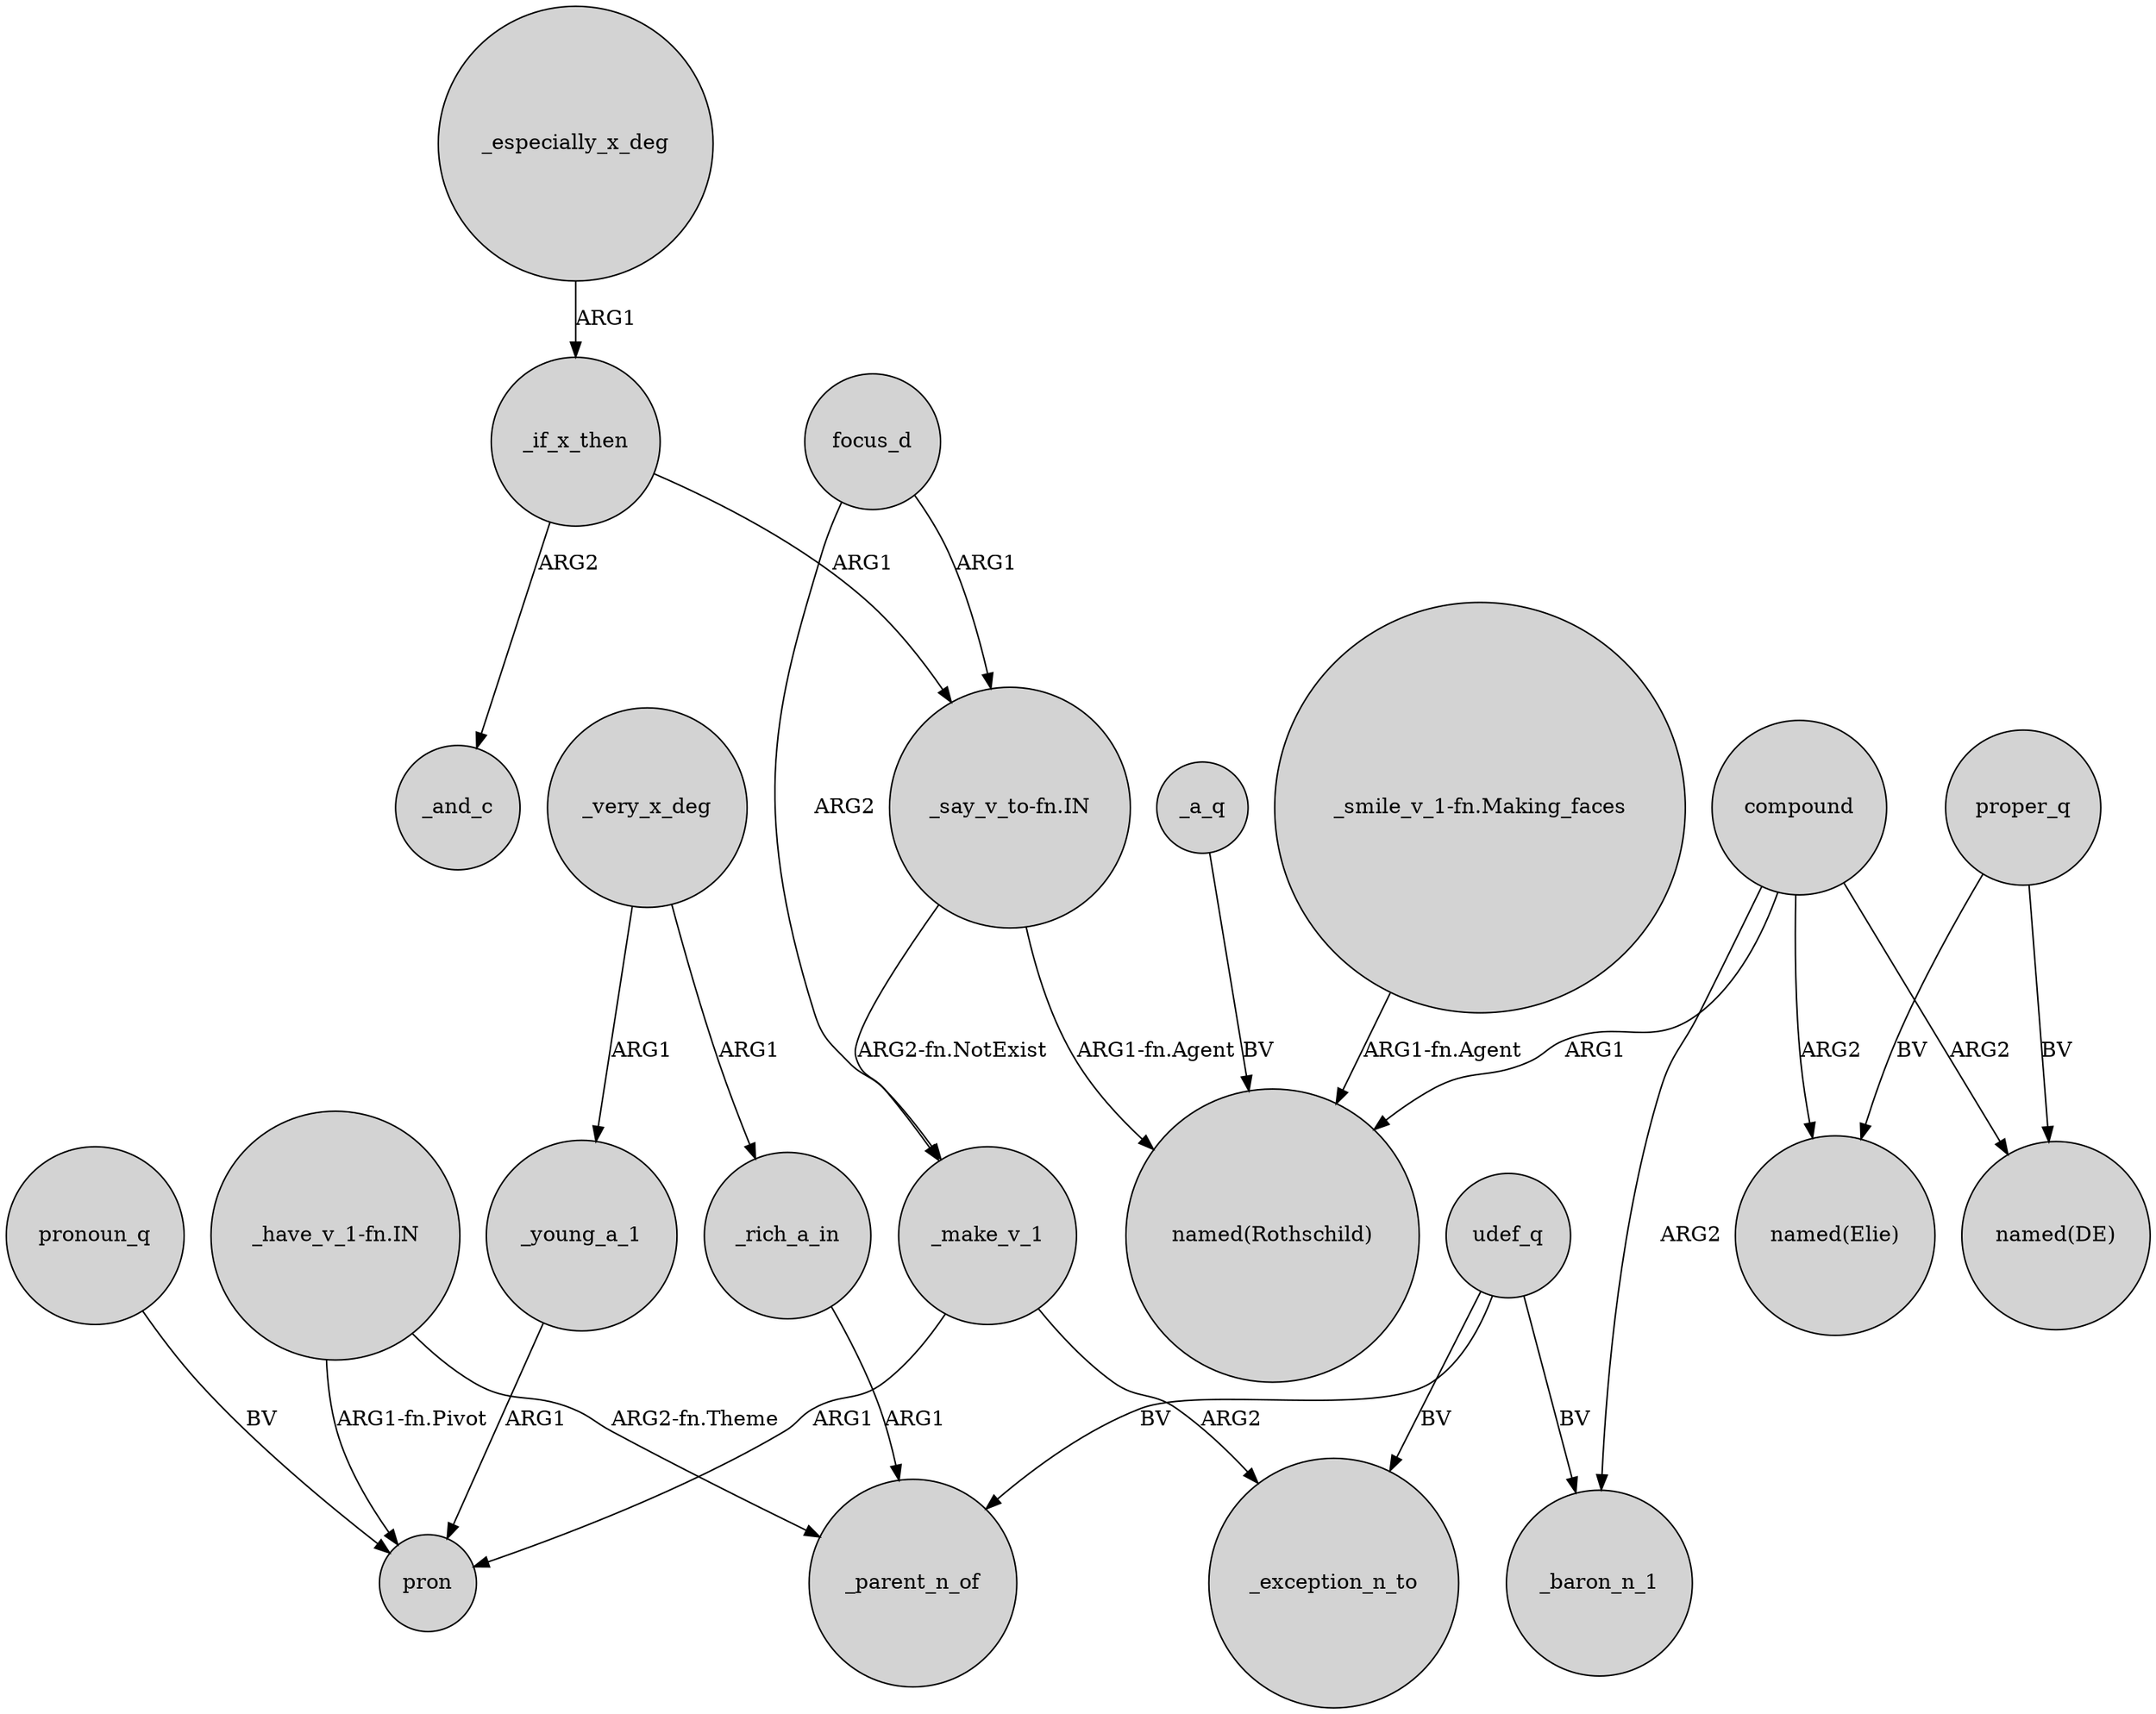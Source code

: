digraph {
	node [shape=circle style=filled]
	udef_q -> _parent_n_of [label=BV]
	_very_x_deg -> _rich_a_in [label=ARG1]
	"_say_v_to-fn.IN" -> "named(Rothschild)" [label="ARG1-fn.Agent"]
	compound -> "named(Elie)" [label=ARG2]
	_especially_x_deg -> _if_x_then [label=ARG1]
	proper_q -> "named(Elie)" [label=BV]
	compound -> "named(Rothschild)" [label=ARG1]
	"_have_v_1-fn.IN" -> pron [label="ARG1-fn.Pivot"]
	compound -> "named(DE)" [label=ARG2]
	compound -> _baron_n_1 [label=ARG2]
	_if_x_then -> "_say_v_to-fn.IN" [label=ARG1]
	_rich_a_in -> _parent_n_of [label=ARG1]
	pronoun_q -> pron [label=BV]
	_make_v_1 -> _exception_n_to [label=ARG2]
	_very_x_deg -> _young_a_1 [label=ARG1]
	_a_q -> "named(Rothschild)" [label=BV]
	proper_q -> "named(DE)" [label=BV]
	_make_v_1 -> pron [label=ARG1]
	"_have_v_1-fn.IN" -> _parent_n_of [label="ARG2-fn.Theme"]
	_young_a_1 -> pron [label=ARG1]
	"_say_v_to-fn.IN" -> _make_v_1 [label="ARG2-fn.NotExist"]
	udef_q -> _baron_n_1 [label=BV]
	udef_q -> _exception_n_to [label=BV]
	_if_x_then -> _and_c [label=ARG2]
	"_smile_v_1-fn.Making_faces" -> "named(Rothschild)" [label="ARG1-fn.Agent"]
	focus_d -> _make_v_1 [label=ARG2]
	focus_d -> "_say_v_to-fn.IN" [label=ARG1]
}
